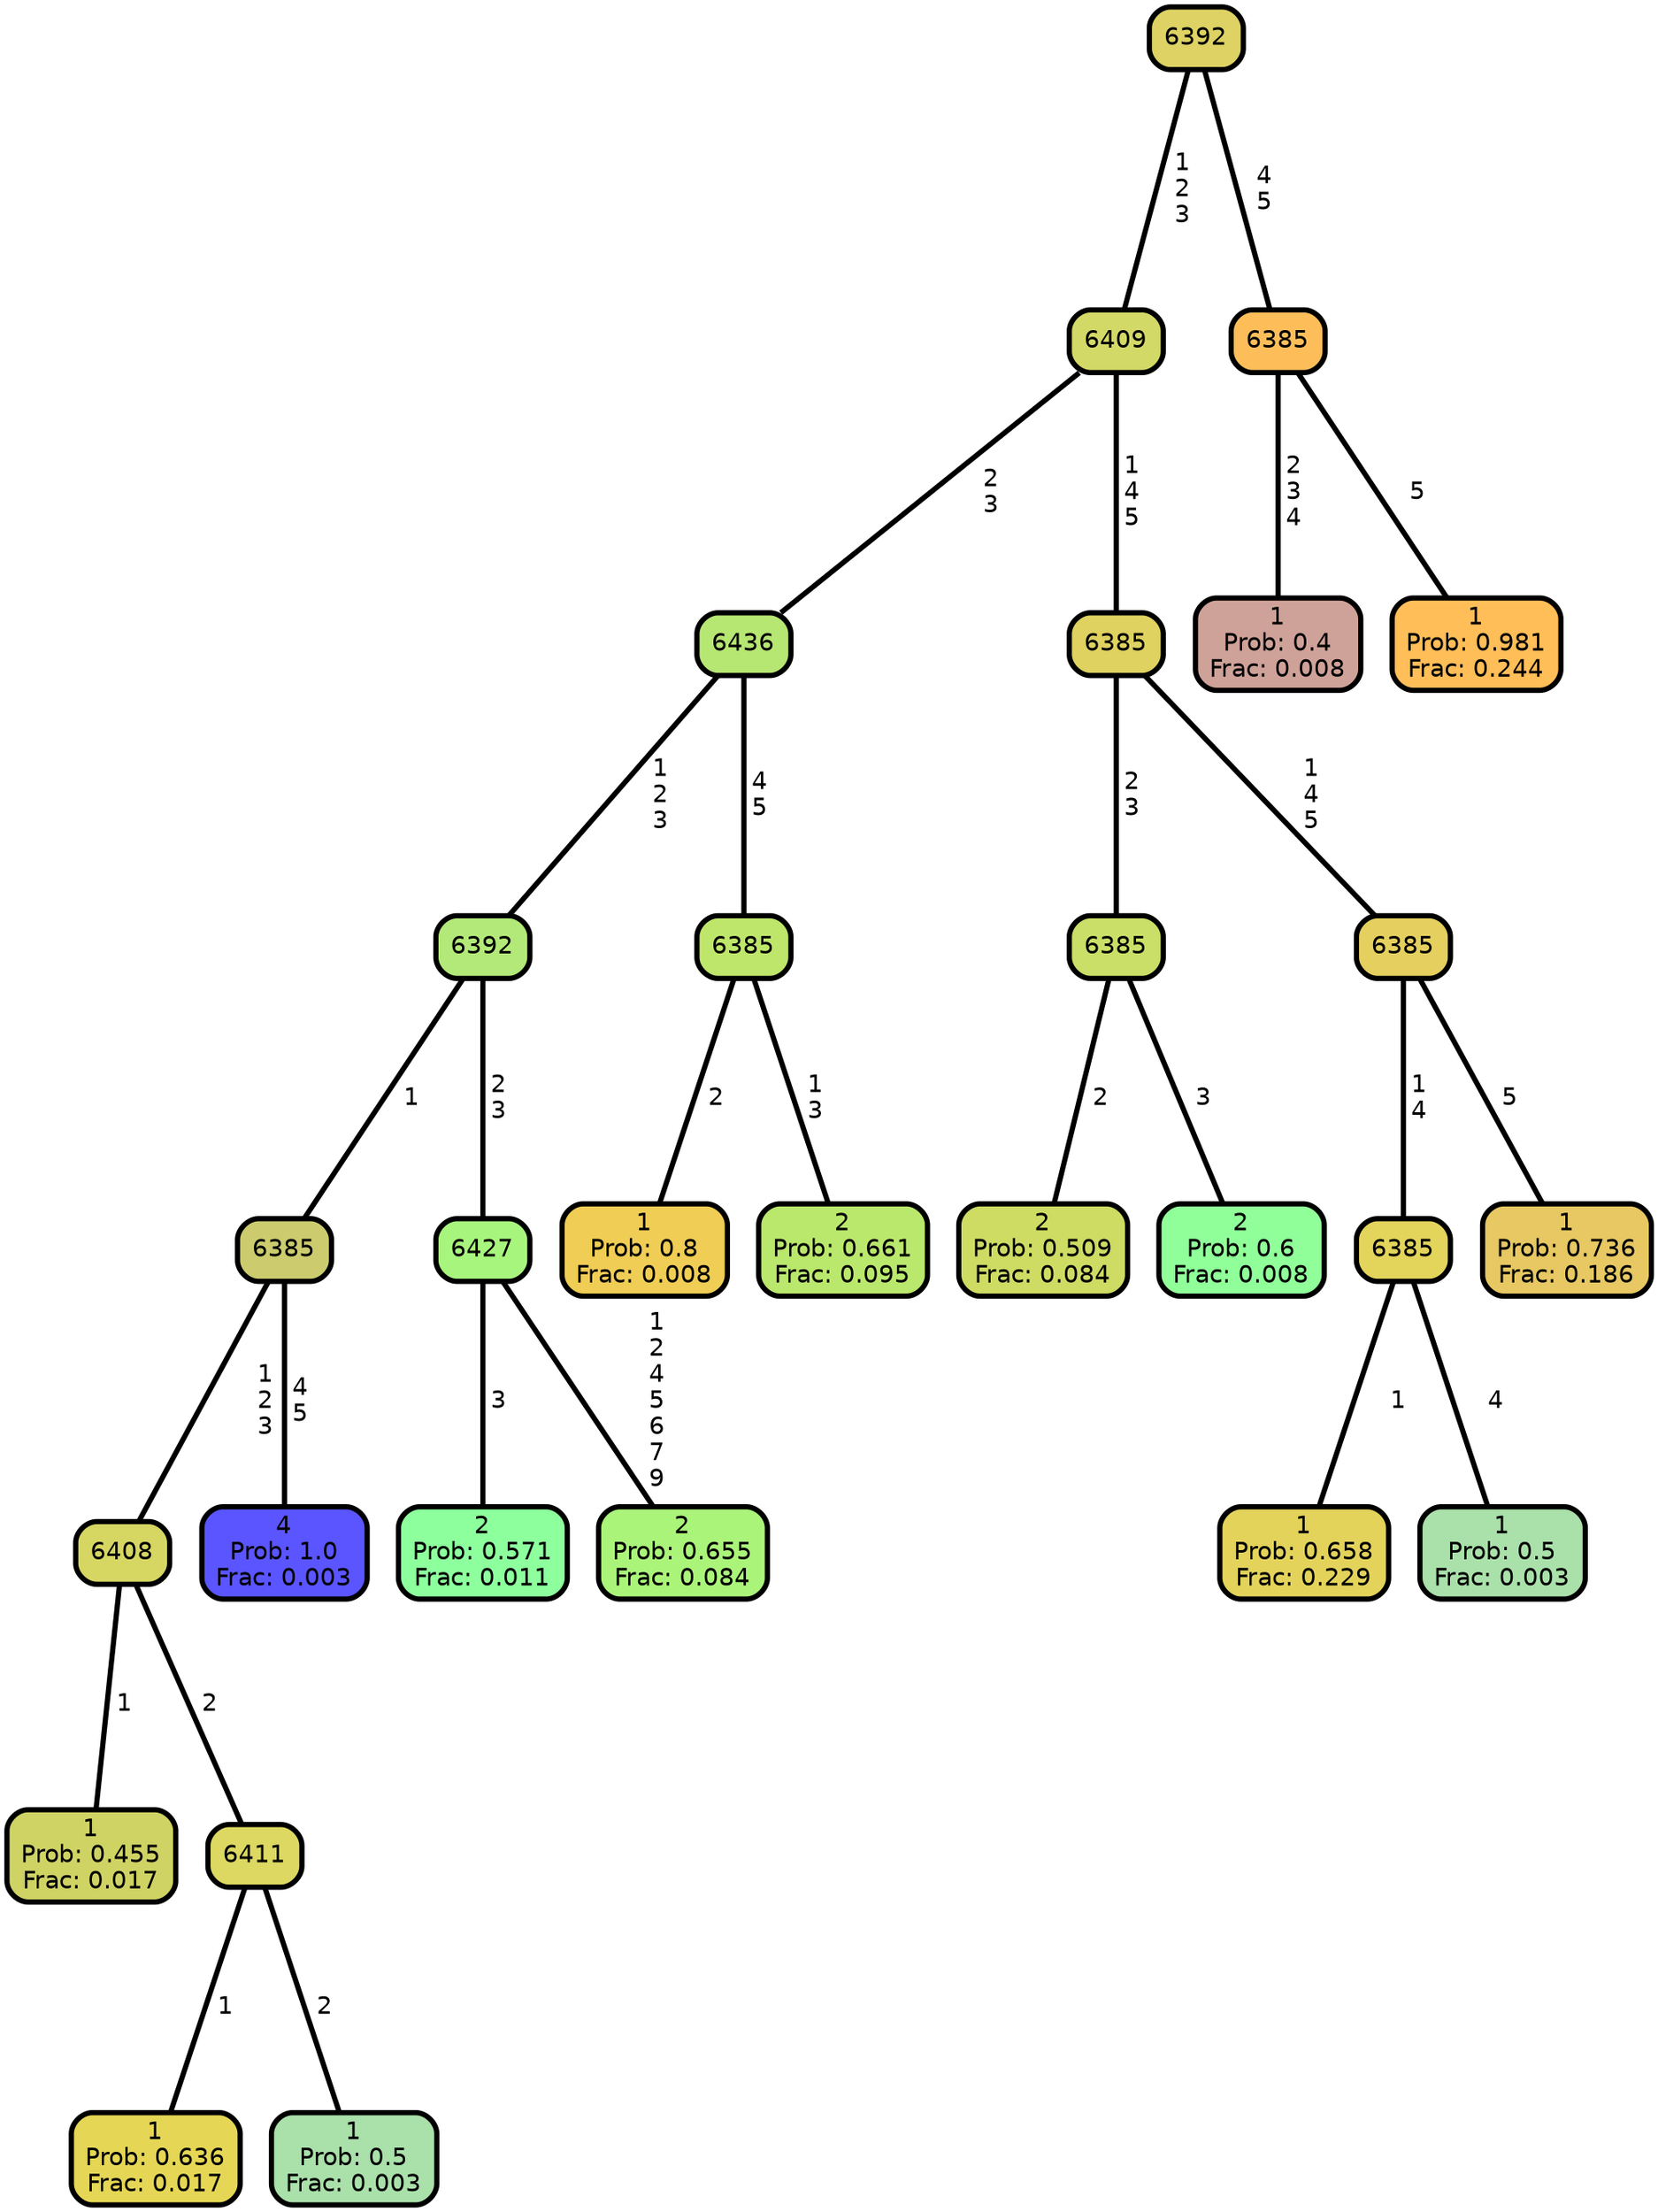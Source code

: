 graph Tree {
node [shape=box, style="filled, rounded",color="black",penwidth="3",fontcolor="black",                 fontname=helvetica] ;
graph [ranksep="0 equally", splines=straight,                 bgcolor=transparent, dpi=200] ;
edge [fontname=helvetica, color=black] ;
0 [label="1
Prob: 0.455
Frac: 0.017", fillcolor="#cfd364"] ;
1 [label="6408", fillcolor="#d6d663"] ;
2 [label="1
Prob: 0.636
Frac: 0.017", fillcolor="#e5d755"] ;
3 [label="6411", fillcolor="#dcd862"] ;
4 [label="1
Prob: 0.5
Frac: 0.003", fillcolor="#aae0aa"] ;
5 [label="6385", fillcolor="#cccc6f"] ;
6 [label="4
Prob: 1.0
Frac: 0.003", fillcolor="#5a55ff"] ;
7 [label="6392", fillcolor="#b2e979"] ;
8 [label="2
Prob: 0.571
Frac: 0.011", fillcolor="#8dff9d"] ;
9 [label="6427", fillcolor="#a8f57e"] ;
10 [label="2
Prob: 0.655
Frac: 0.084", fillcolor="#abf47a"] ;
11 [label="6436", fillcolor="#b7e773"] ;
12 [label="1
Prob: 0.8
Frac: 0.008", fillcolor="#f0cd55"] ;
13 [label="6385", fillcolor="#bee66b"] ;
14 [label="2
Prob: 0.661
Frac: 0.095", fillcolor="#bae86d"] ;
15 [label="6409", fillcolor="#d3d967"] ;
16 [label="2
Prob: 0.509
Frac: 0.084", fillcolor="#cedc64"] ;
17 [label="6385", fillcolor="#c9df68"] ;
18 [label="2
Prob: 0.6
Frac: 0.008", fillcolor="#90ff99"] ;
19 [label="6385", fillcolor="#dfd261"] ;
20 [label="1
Prob: 0.658
Frac: 0.229", fillcolor="#e3d35b"] ;
21 [label="6385", fillcolor="#e3d45c"] ;
22 [label="1
Prob: 0.5
Frac: 0.003", fillcolor="#aae0aa"] ;
23 [label="6385", fillcolor="#e4cf5f"] ;
24 [label="1
Prob: 0.736
Frac: 0.186", fillcolor="#e7c863"] ;
25 [label="6392", fillcolor="#ddd263"] ;
26 [label="1
Prob: 0.4
Frac: 0.008", fillcolor="#cfa299"] ;
27 [label="6385", fillcolor="#fdbe5a"] ;
28 [label="1
Prob: 0.981
Frac: 0.244", fillcolor="#ffbe58"] ;
1 -- 0 [label=" 1",penwidth=3] ;
1 -- 3 [label=" 2",penwidth=3] ;
3 -- 2 [label=" 1",penwidth=3] ;
3 -- 4 [label=" 2",penwidth=3] ;
5 -- 1 [label=" 1\n 2\n 3",penwidth=3] ;
5 -- 6 [label=" 4\n 5",penwidth=3] ;
7 -- 5 [label=" 1",penwidth=3] ;
7 -- 9 [label=" 2\n 3",penwidth=3] ;
9 -- 8 [label=" 3",penwidth=3] ;
9 -- 10 [label=" 1\n 2\n 4\n 5\n 6\n 7\n 9",penwidth=3] ;
11 -- 7 [label=" 1\n 2\n 3",penwidth=3] ;
11 -- 13 [label=" 4\n 5",penwidth=3] ;
13 -- 12 [label=" 2",penwidth=3] ;
13 -- 14 [label=" 1\n 3",penwidth=3] ;
15 -- 11 [label=" 2\n 3",penwidth=3] ;
15 -- 19 [label=" 1\n 4\n 5",penwidth=3] ;
17 -- 16 [label=" 2",penwidth=3] ;
17 -- 18 [label=" 3",penwidth=3] ;
19 -- 17 [label=" 2\n 3",penwidth=3] ;
19 -- 23 [label=" 1\n 4\n 5",penwidth=3] ;
21 -- 20 [label=" 1",penwidth=3] ;
21 -- 22 [label=" 4",penwidth=3] ;
23 -- 21 [label=" 1\n 4",penwidth=3] ;
23 -- 24 [label=" 5",penwidth=3] ;
25 -- 15 [label=" 1\n 2\n 3",penwidth=3] ;
25 -- 27 [label=" 4\n 5",penwidth=3] ;
27 -- 26 [label=" 2\n 3\n 4",penwidth=3] ;
27 -- 28 [label=" 5",penwidth=3] ;
{rank = same;}}